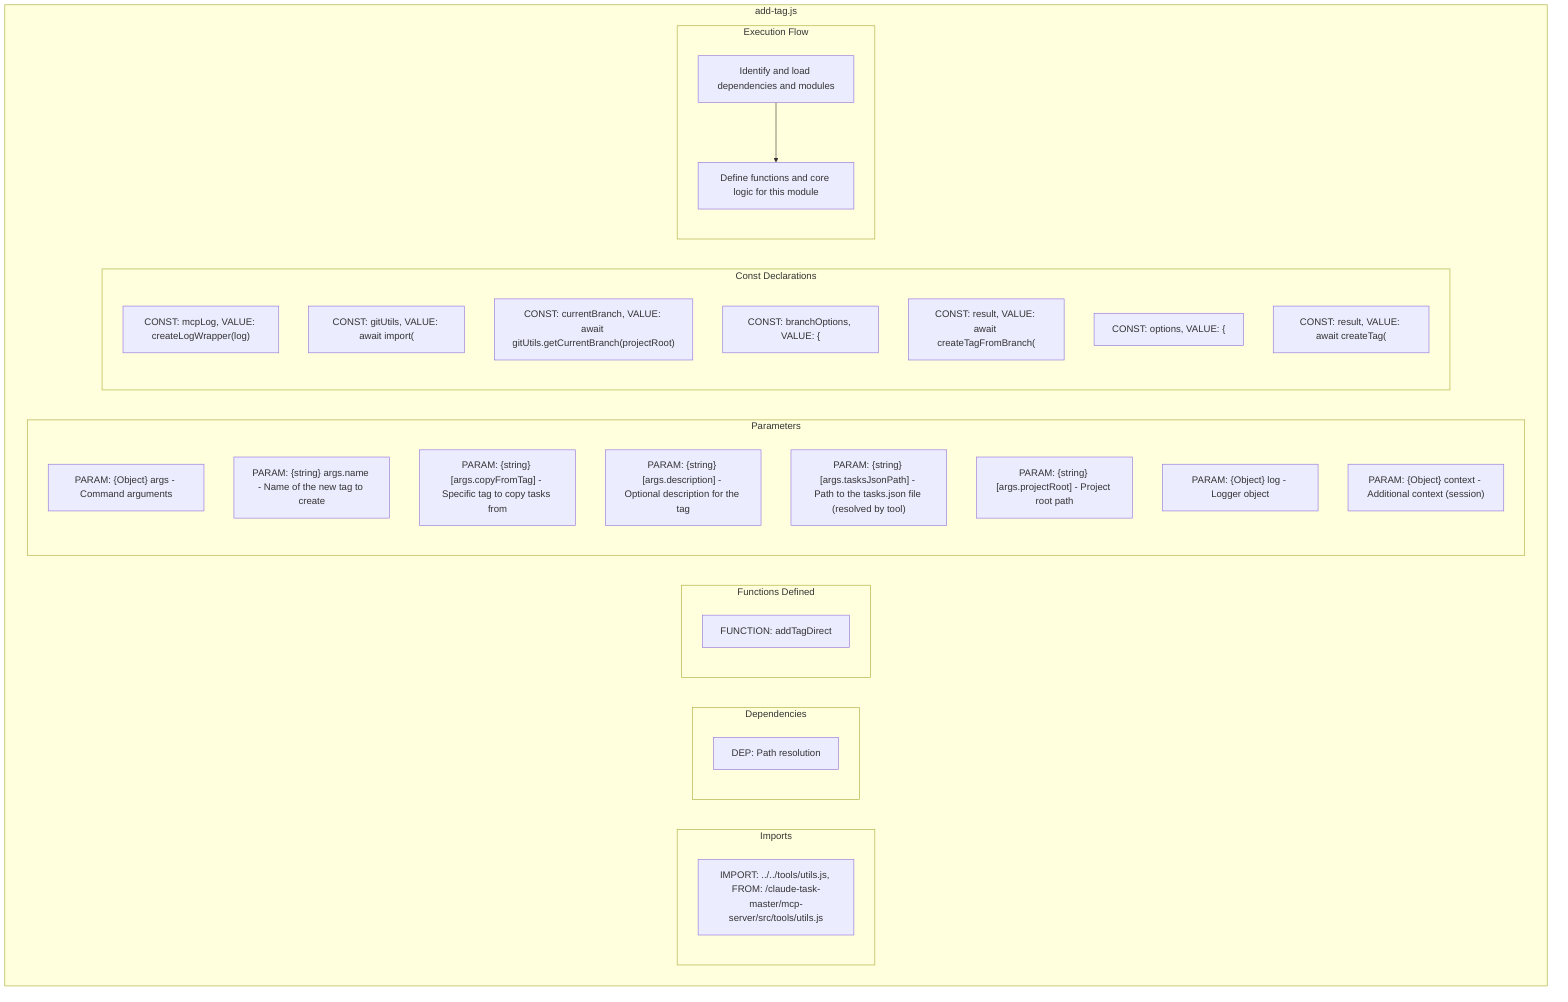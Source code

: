 flowchart TB
    subgraph Imports["Imports"]
        I1["IMPORT: ../../tools/utils.js, FROM: /claude-task-master/mcp-server/src/tools/utils.js"]
    end
    subgraph Dependencies["Dependencies"]
        D1["DEP: Path resolution"]
    end
    subgraph FunctionsDefined["Functions Defined"]
        FU1["FUNCTION: addTagDirect"]
    end
    subgraph Parameters["Parameters"]
        P1["PARAM: {Object} args - Command arguments"]
        P2["PARAM: {string} args.name - Name of the new tag to create"]
        P3["PARAM: {string} [args.copyFromTag] - Specific tag to copy tasks from"]
        P4["PARAM: {string} [args.description] - Optional description for the tag"]
        P5["PARAM: {string} [args.tasksJsonPath] - Path to the tasks.json file (resolved by tool)"]
        P6["PARAM: {string} [args.projectRoot] - Project root path"]
        P7["PARAM: {Object} log - Logger object"]
        P8["PARAM: {Object} context - Additional context (session)"]
    end
    subgraph Constants["Const Declarations"]
        C1["CONST: mcpLog, VALUE: createLogWrapper(log)"]
        C2["CONST: gitUtils, VALUE: await import("]
        C3["CONST: currentBranch, VALUE: await gitUtils.getCurrentBranch(projectRoot)"]
        C4["CONST: branchOptions, VALUE: {"]
        C5["CONST: result, VALUE: await createTagFromBranch("]
        C6["CONST: options, VALUE: {"]
        C7["CONST: result, VALUE: await createTag("]
    end
    subgraph ExecutionFlow["Execution Flow"]
        FL1["Identify and load dependencies and modules"]
        FL2["Define functions and core logic for this module"]
    end
    subgraph FileName["add-tag.js"]
        Imports
        Dependencies
        FunctionsDefined
        Parameters
        Constants
        ExecutionFlow
    end
    FL1 --> FL2